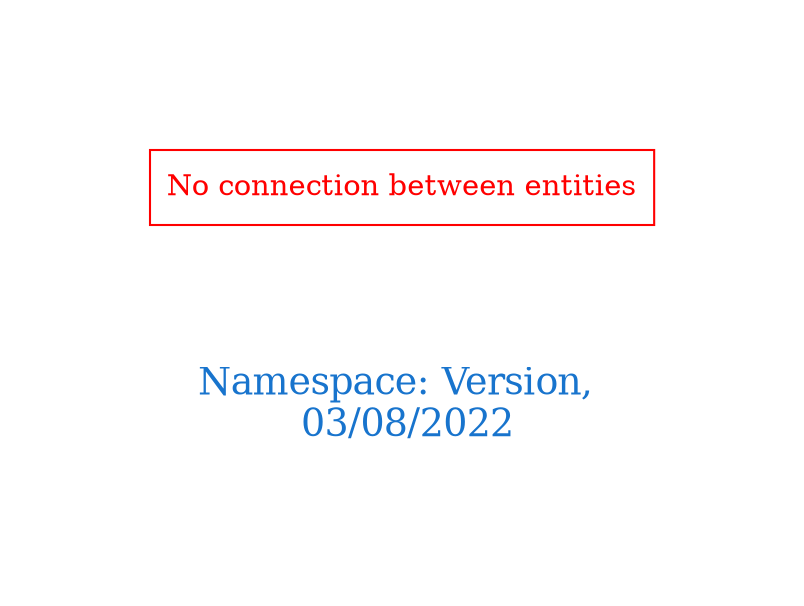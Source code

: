 digraph OGIT_ontology {
 graph [ rankdir= LR,pad=1 
fontsize = 18,
fontcolor= dodgerblue3,label = "\n\n\nNamespace: Version, \n 03/08/2022"];
node[shape=polygon];
edge [  color="gray81"];

"No connection between entities" [fontcolor = "red",color="red", shape="polygon"]
}
